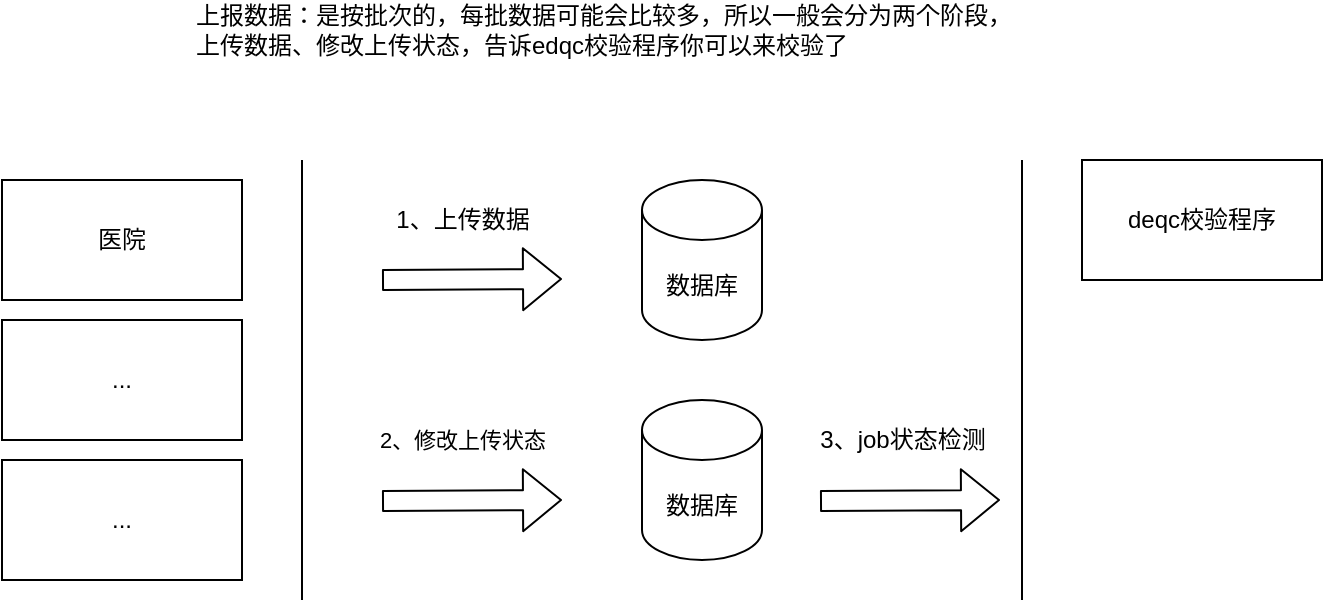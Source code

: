 <mxfile version="14.5.3" type="github">
  <diagram name="Page-1" id="e7e014a7-5840-1c2e-5031-d8a46d1fe8dd">
    <mxGraphModel dx="1127" dy="771" grid="1" gridSize="10" guides="1" tooltips="1" connect="1" arrows="1" fold="1" page="1" pageScale="1" pageWidth="1169" pageHeight="826" background="#ffffff" math="0" shadow="0">
      <root>
        <mxCell id="0" />
        <mxCell id="1" parent="0" />
        <mxCell id="0YEeuuM1pXPuXUxN5WPs-51" value="医院" style="rounded=0;whiteSpace=wrap;html=1;" vertex="1" parent="1">
          <mxGeometry x="120" y="130" width="120" height="60" as="geometry" />
        </mxCell>
        <mxCell id="0YEeuuM1pXPuXUxN5WPs-52" value="..." style="rounded=0;whiteSpace=wrap;html=1;" vertex="1" parent="1">
          <mxGeometry x="120" y="200" width="120" height="60" as="geometry" />
        </mxCell>
        <mxCell id="0YEeuuM1pXPuXUxN5WPs-53" value="..." style="rounded=0;whiteSpace=wrap;html=1;" vertex="1" parent="1">
          <mxGeometry x="120" y="270" width="120" height="60" as="geometry" />
        </mxCell>
        <mxCell id="0YEeuuM1pXPuXUxN5WPs-54" value="数据库" style="shape=cylinder3;whiteSpace=wrap;html=1;boundedLbl=1;backgroundOutline=1;size=15;" vertex="1" parent="1">
          <mxGeometry x="440" y="130" width="60" height="80" as="geometry" />
        </mxCell>
        <mxCell id="0YEeuuM1pXPuXUxN5WPs-58" value="" style="endArrow=none;html=1;" edge="1" parent="1">
          <mxGeometry width="50" height="50" relative="1" as="geometry">
            <mxPoint x="270" y="340" as="sourcePoint" />
            <mxPoint x="270" y="120" as="targetPoint" />
          </mxGeometry>
        </mxCell>
        <mxCell id="0YEeuuM1pXPuXUxN5WPs-61" value="上报数据：是按批次的，每批数据可能会比较多，所以一般会分为两个阶段，&lt;br&gt;上传数据、修改上传状态，告诉edqc校验程序你可以来校验了" style="text;html=1;align=left;verticalAlign=middle;resizable=0;points=[];autosize=1;" vertex="1" parent="1">
          <mxGeometry x="215" y="40" width="420" height="30" as="geometry" />
        </mxCell>
        <mxCell id="0YEeuuM1pXPuXUxN5WPs-62" value="数据库" style="shape=cylinder3;whiteSpace=wrap;html=1;boundedLbl=1;backgroundOutline=1;size=15;" vertex="1" parent="1">
          <mxGeometry x="440" y="240" width="60" height="80" as="geometry" />
        </mxCell>
        <mxCell id="0YEeuuM1pXPuXUxN5WPs-59" value="" style="shape=flexArrow;endArrow=classic;html=1;" edge="1" parent="1">
          <mxGeometry x="310" y="140" width="50" height="50" as="geometry">
            <mxPoint x="310" y="180" as="sourcePoint" />
            <mxPoint x="400" y="179.5" as="targetPoint" />
          </mxGeometry>
        </mxCell>
        <mxCell id="0YEeuuM1pXPuXUxN5WPs-60" value="1、上传数据" style="text;html=1;align=center;verticalAlign=middle;resizable=0;points=[];autosize=1;" vertex="1" parent="1">
          <mxGeometry x="310" y="140" width="80" height="20" as="geometry" />
        </mxCell>
        <mxCell id="0YEeuuM1pXPuXUxN5WPs-63" value="" style="shape=flexArrow;endArrow=classic;html=1;" edge="1" parent="1">
          <mxGeometry x="290" y="260" width="50" height="50" as="geometry">
            <mxPoint x="310" y="290.5" as="sourcePoint" />
            <mxPoint x="400" y="290" as="targetPoint" />
          </mxGeometry>
        </mxCell>
        <mxCell id="0YEeuuM1pXPuXUxN5WPs-64" value="&lt;span style=&quot;font-size: 11px ; background-color: rgb(255 , 255 , 255)&quot;&gt;2、修改上传状态&lt;/span&gt;" style="text;html=1;align=center;verticalAlign=middle;resizable=0;points=[];autosize=1;" vertex="1" parent="1">
          <mxGeometry x="295" y="250" width="110" height="20" as="geometry" />
        </mxCell>
        <mxCell id="0YEeuuM1pXPuXUxN5WPs-68" value="" style="shape=flexArrow;endArrow=classic;html=1;" edge="1" parent="1">
          <mxGeometry x="509" y="260" width="50" height="50" as="geometry">
            <mxPoint x="529" y="290.5" as="sourcePoint" />
            <mxPoint x="619" y="290" as="targetPoint" />
          </mxGeometry>
        </mxCell>
        <mxCell id="0YEeuuM1pXPuXUxN5WPs-69" value="3、job状态检测" style="text;html=1;align=center;verticalAlign=middle;resizable=0;points=[];autosize=1;" vertex="1" parent="1">
          <mxGeometry x="520" y="250" width="100" height="20" as="geometry" />
        </mxCell>
        <mxCell id="0YEeuuM1pXPuXUxN5WPs-70" value="" style="endArrow=none;html=1;" edge="1" parent="1">
          <mxGeometry width="50" height="50" relative="1" as="geometry">
            <mxPoint x="630" y="340" as="sourcePoint" />
            <mxPoint x="630" y="120" as="targetPoint" />
          </mxGeometry>
        </mxCell>
        <mxCell id="0YEeuuM1pXPuXUxN5WPs-71" value="&lt;span&gt;deqc校验程序&lt;/span&gt;" style="rounded=0;whiteSpace=wrap;html=1;" vertex="1" parent="1">
          <mxGeometry x="660" y="120" width="120" height="60" as="geometry" />
        </mxCell>
      </root>
    </mxGraphModel>
  </diagram>
</mxfile>
